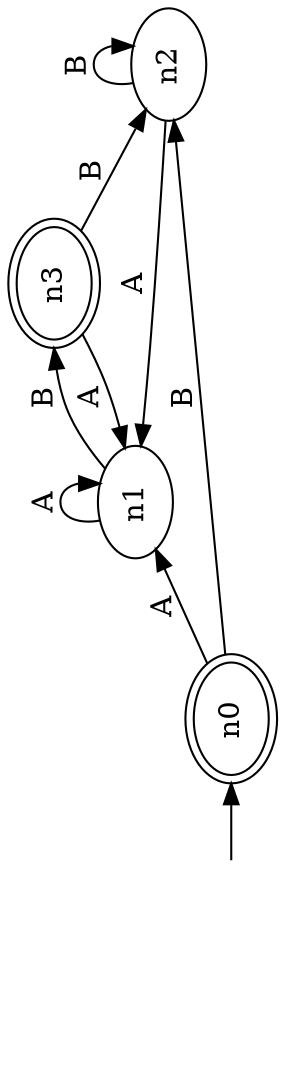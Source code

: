 // Format this file as a Postscript file with 
//    dot dfa2.dot -Tps -o out.ps

digraph dfa {
size="11,8.25";
rotate=90;
rankdir=LR;
n999999 [style=invis];
n999999 -> n0
n0 [peripheries=2];
n3 [peripheries=2];
n0 -> n1 [label="A"];
n0 -> n2 [label="B"];
n1 -> n3 [label="B"];
n1 -> n1 [label="A"];
n2 -> n1 [label="A"];
n2 -> n2 [label="B"];
n3 -> n1 [label="A"];
n3 -> n2 [label="B"];
}
